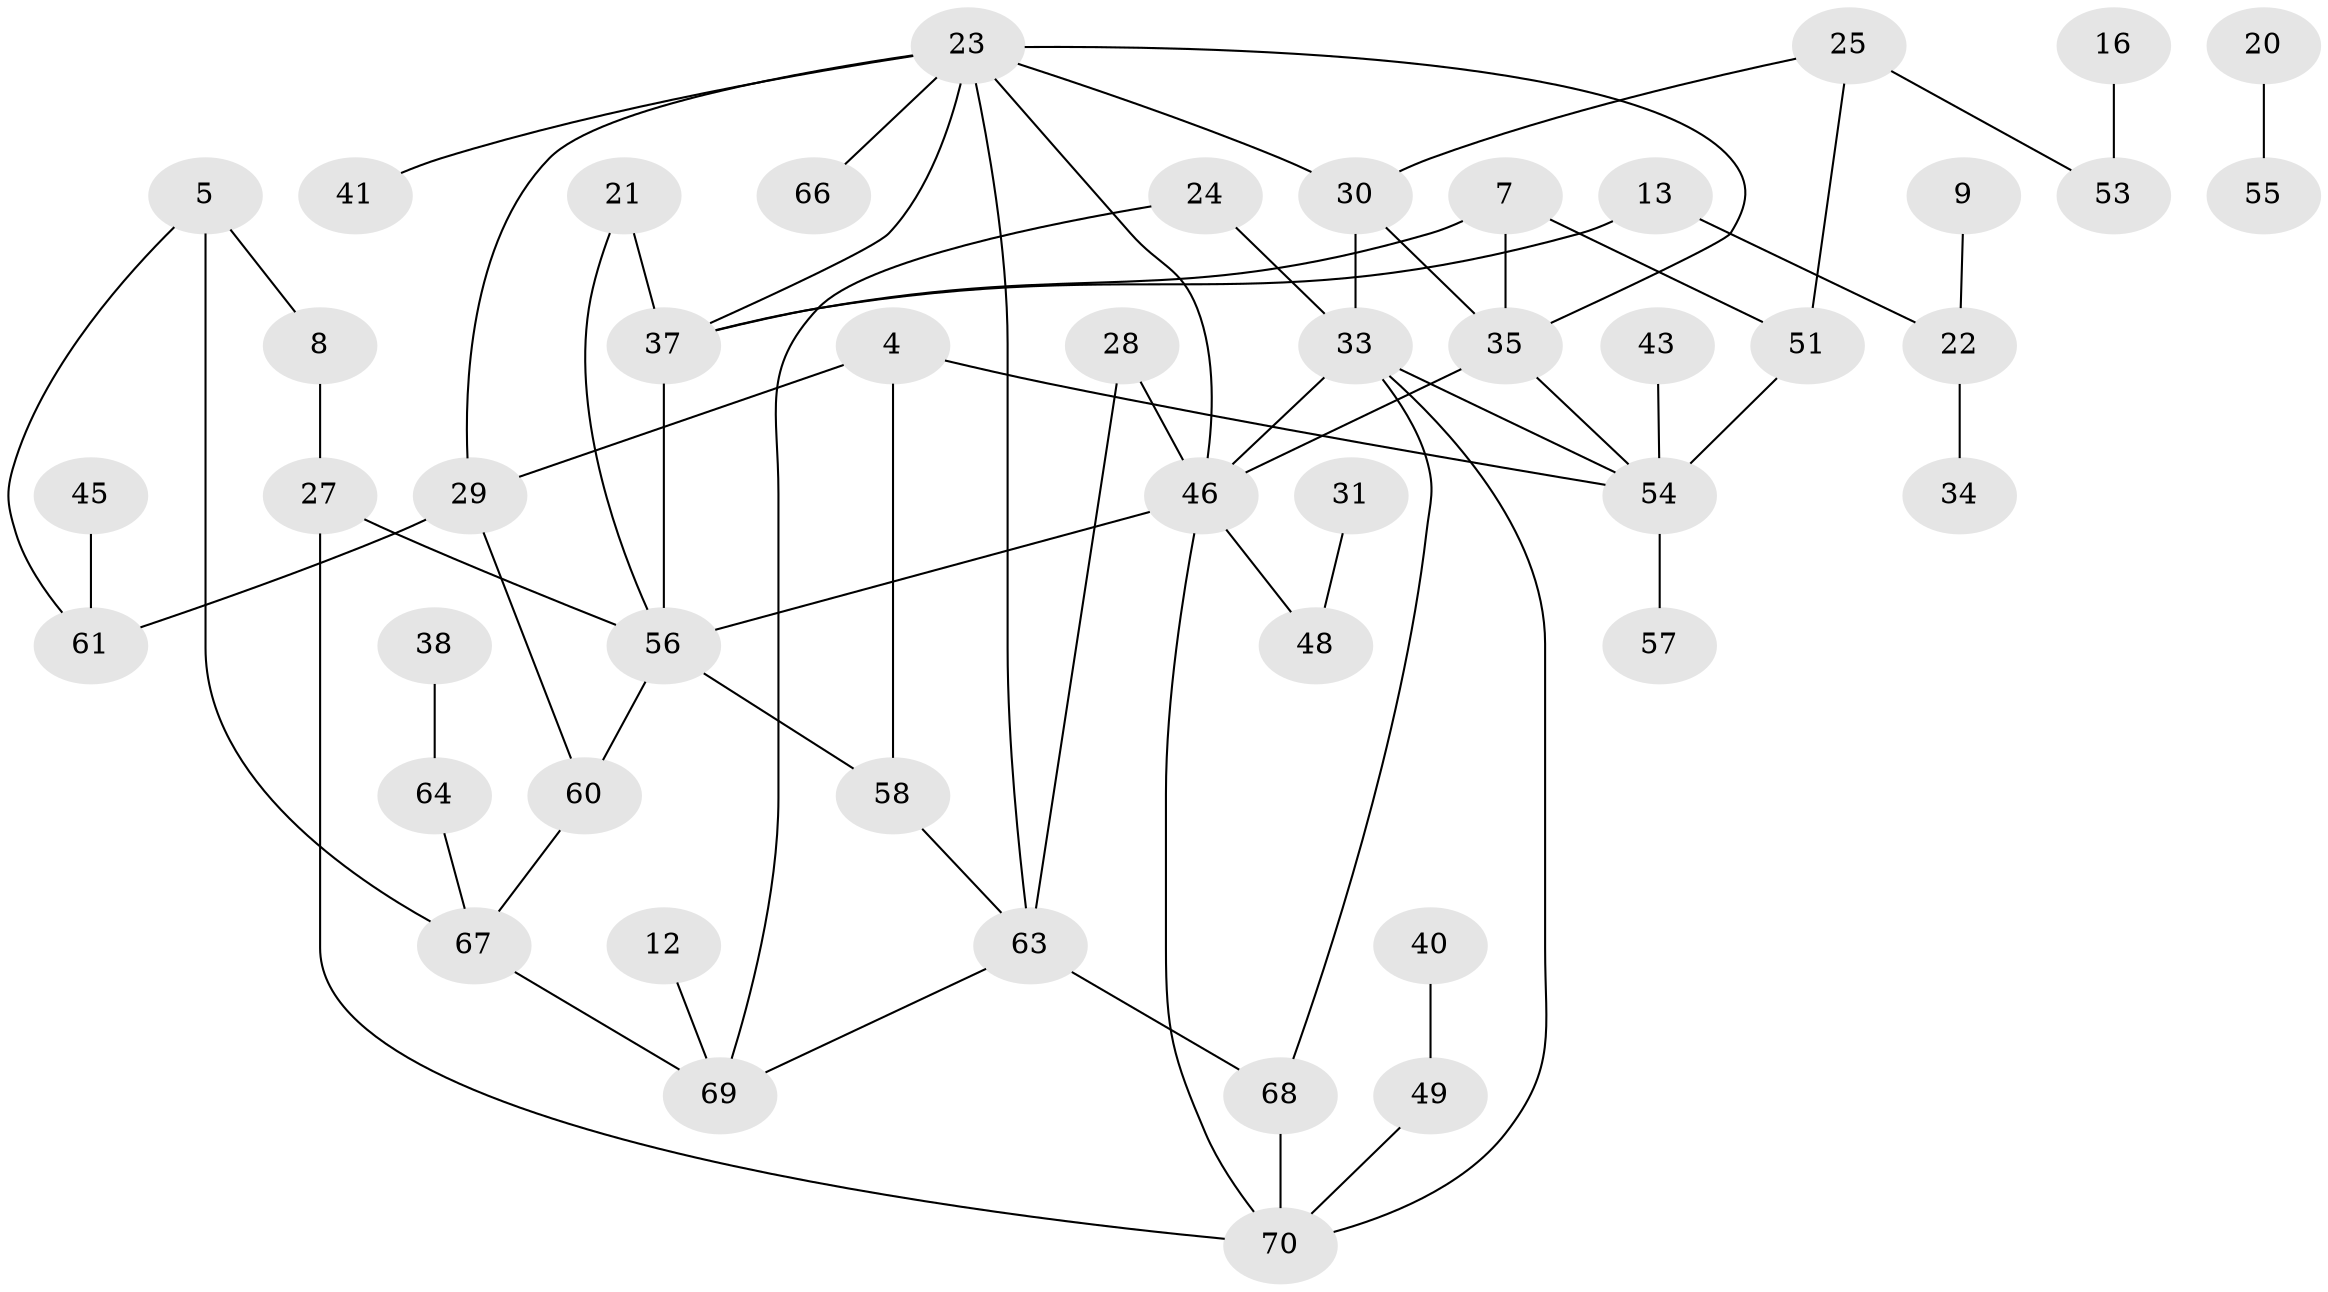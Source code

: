 // original degree distribution, {2: 0.22857142857142856, 1: 0.29285714285714287, 4: 0.11428571428571428, 3: 0.17142857142857143, 0: 0.14285714285714285, 5: 0.03571428571428571, 8: 0.007142857142857143, 6: 0.007142857142857143}
// Generated by graph-tools (version 1.1) at 2025/00/03/09/25 03:00:54]
// undirected, 47 vertices, 67 edges
graph export_dot {
graph [start="1"]
  node [color=gray90,style=filled];
  4;
  5;
  7;
  8;
  9;
  12;
  13;
  16;
  20;
  21;
  22;
  23;
  24;
  25;
  27;
  28;
  29;
  30;
  31;
  33;
  34;
  35;
  37;
  38;
  40;
  41;
  43;
  45;
  46;
  48;
  49;
  51;
  53;
  54;
  55;
  56;
  57;
  58;
  60;
  61;
  63;
  64;
  66;
  67;
  68;
  69;
  70;
  4 -- 29 [weight=1.0];
  4 -- 54 [weight=1.0];
  4 -- 58 [weight=1.0];
  5 -- 8 [weight=1.0];
  5 -- 61 [weight=1.0];
  5 -- 67 [weight=1.0];
  7 -- 35 [weight=1.0];
  7 -- 37 [weight=1.0];
  7 -- 51 [weight=1.0];
  8 -- 27 [weight=1.0];
  9 -- 22 [weight=1.0];
  12 -- 69 [weight=1.0];
  13 -- 22 [weight=1.0];
  13 -- 37 [weight=1.0];
  16 -- 53 [weight=1.0];
  20 -- 55 [weight=1.0];
  21 -- 37 [weight=1.0];
  21 -- 56 [weight=1.0];
  22 -- 34 [weight=1.0];
  23 -- 29 [weight=1.0];
  23 -- 30 [weight=1.0];
  23 -- 35 [weight=1.0];
  23 -- 37 [weight=1.0];
  23 -- 41 [weight=1.0];
  23 -- 46 [weight=1.0];
  23 -- 63 [weight=1.0];
  23 -- 66 [weight=1.0];
  24 -- 33 [weight=1.0];
  24 -- 69 [weight=1.0];
  25 -- 30 [weight=1.0];
  25 -- 51 [weight=1.0];
  25 -- 53 [weight=1.0];
  27 -- 56 [weight=1.0];
  27 -- 70 [weight=1.0];
  28 -- 46 [weight=1.0];
  28 -- 63 [weight=1.0];
  29 -- 60 [weight=1.0];
  29 -- 61 [weight=1.0];
  30 -- 33 [weight=2.0];
  30 -- 35 [weight=1.0];
  31 -- 48 [weight=1.0];
  33 -- 46 [weight=1.0];
  33 -- 54 [weight=1.0];
  33 -- 68 [weight=1.0];
  33 -- 70 [weight=1.0];
  35 -- 46 [weight=1.0];
  35 -- 54 [weight=1.0];
  37 -- 56 [weight=1.0];
  38 -- 64 [weight=1.0];
  40 -- 49 [weight=1.0];
  43 -- 54 [weight=1.0];
  45 -- 61 [weight=1.0];
  46 -- 48 [weight=1.0];
  46 -- 56 [weight=1.0];
  46 -- 70 [weight=1.0];
  49 -- 70 [weight=1.0];
  51 -- 54 [weight=1.0];
  54 -- 57 [weight=1.0];
  56 -- 58 [weight=1.0];
  56 -- 60 [weight=1.0];
  58 -- 63 [weight=1.0];
  60 -- 67 [weight=1.0];
  63 -- 68 [weight=2.0];
  63 -- 69 [weight=1.0];
  64 -- 67 [weight=1.0];
  67 -- 69 [weight=1.0];
  68 -- 70 [weight=1.0];
}
